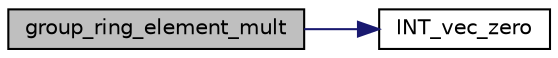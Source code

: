 digraph "group_ring_element_mult"
{
  edge [fontname="Helvetica",fontsize="10",labelfontname="Helvetica",labelfontsize="10"];
  node [fontname="Helvetica",fontsize="10",shape=record];
  rankdir="LR";
  Node1377 [label="group_ring_element_mult",height=0.2,width=0.4,color="black", fillcolor="grey75", style="filled", fontcolor="black"];
  Node1377 -> Node1378 [color="midnightblue",fontsize="10",style="solid",fontname="Helvetica"];
  Node1378 [label="INT_vec_zero",height=0.2,width=0.4,color="black", fillcolor="white", style="filled",URL="$df/dbf/sajeeb_8_c.html#aa8c9c7977203577026080f546fe4980f"];
}
